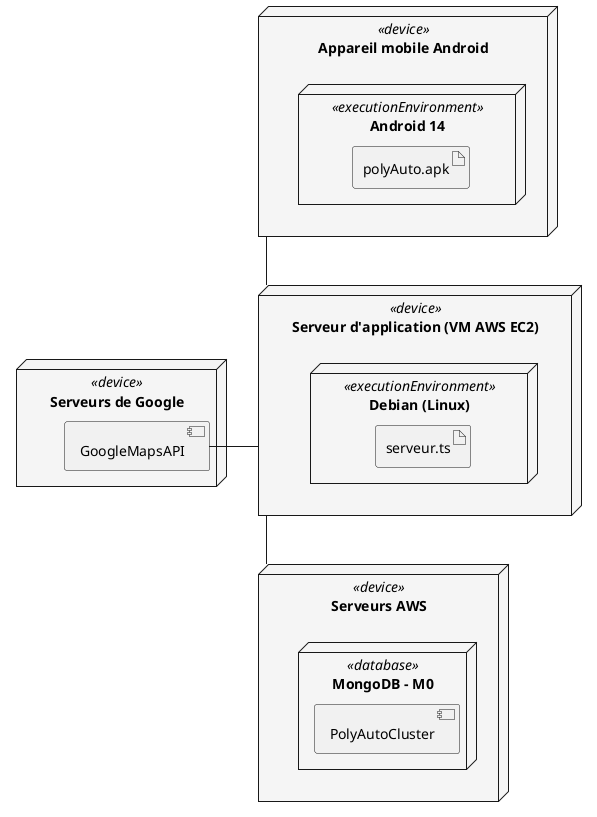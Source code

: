 @startuml
skinparam backgroundcolor transparent
skinparam NodeBackgroundColor whitesmoke
skinparam linetype ortho
 
node "Appareil mobile Android" as androidDevice <<device>>{
  node "Android 14" <<executionEnvironment>> {
      artifact "polyAuto.apk"
  }
}



node "Serveur d'application (VM AWS EC2)" as backend <<device>> {
  node "Debian (Linux)" <<executionEnvironment>> {
    artifact serveur.ts
  }
}




node "Serveurs de Google" <<device>> {
  component "GoogleMapsAPI" as gmaps
}






node "Serveurs AWS" as vehic <<device>> {
    node "MongoDB - M0" <<database>> {
      component "PolyAutoCluster"
  }
}

backend --- vehic
androidDevice --d- backend
gmaps - backend

@enduml
